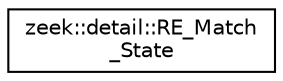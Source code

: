 digraph "Graphical Class Hierarchy"
{
 // LATEX_PDF_SIZE
  edge [fontname="Helvetica",fontsize="10",labelfontname="Helvetica",labelfontsize="10"];
  node [fontname="Helvetica",fontsize="10",shape=record];
  rankdir="LR";
  Node0 [label="zeek::detail::RE_Match\l_State",height=0.2,width=0.4,color="black", fillcolor="white", style="filled",URL="$d8/d2a/classzeek_1_1detail_1_1RE__Match__State.html",tooltip=" "];
}
